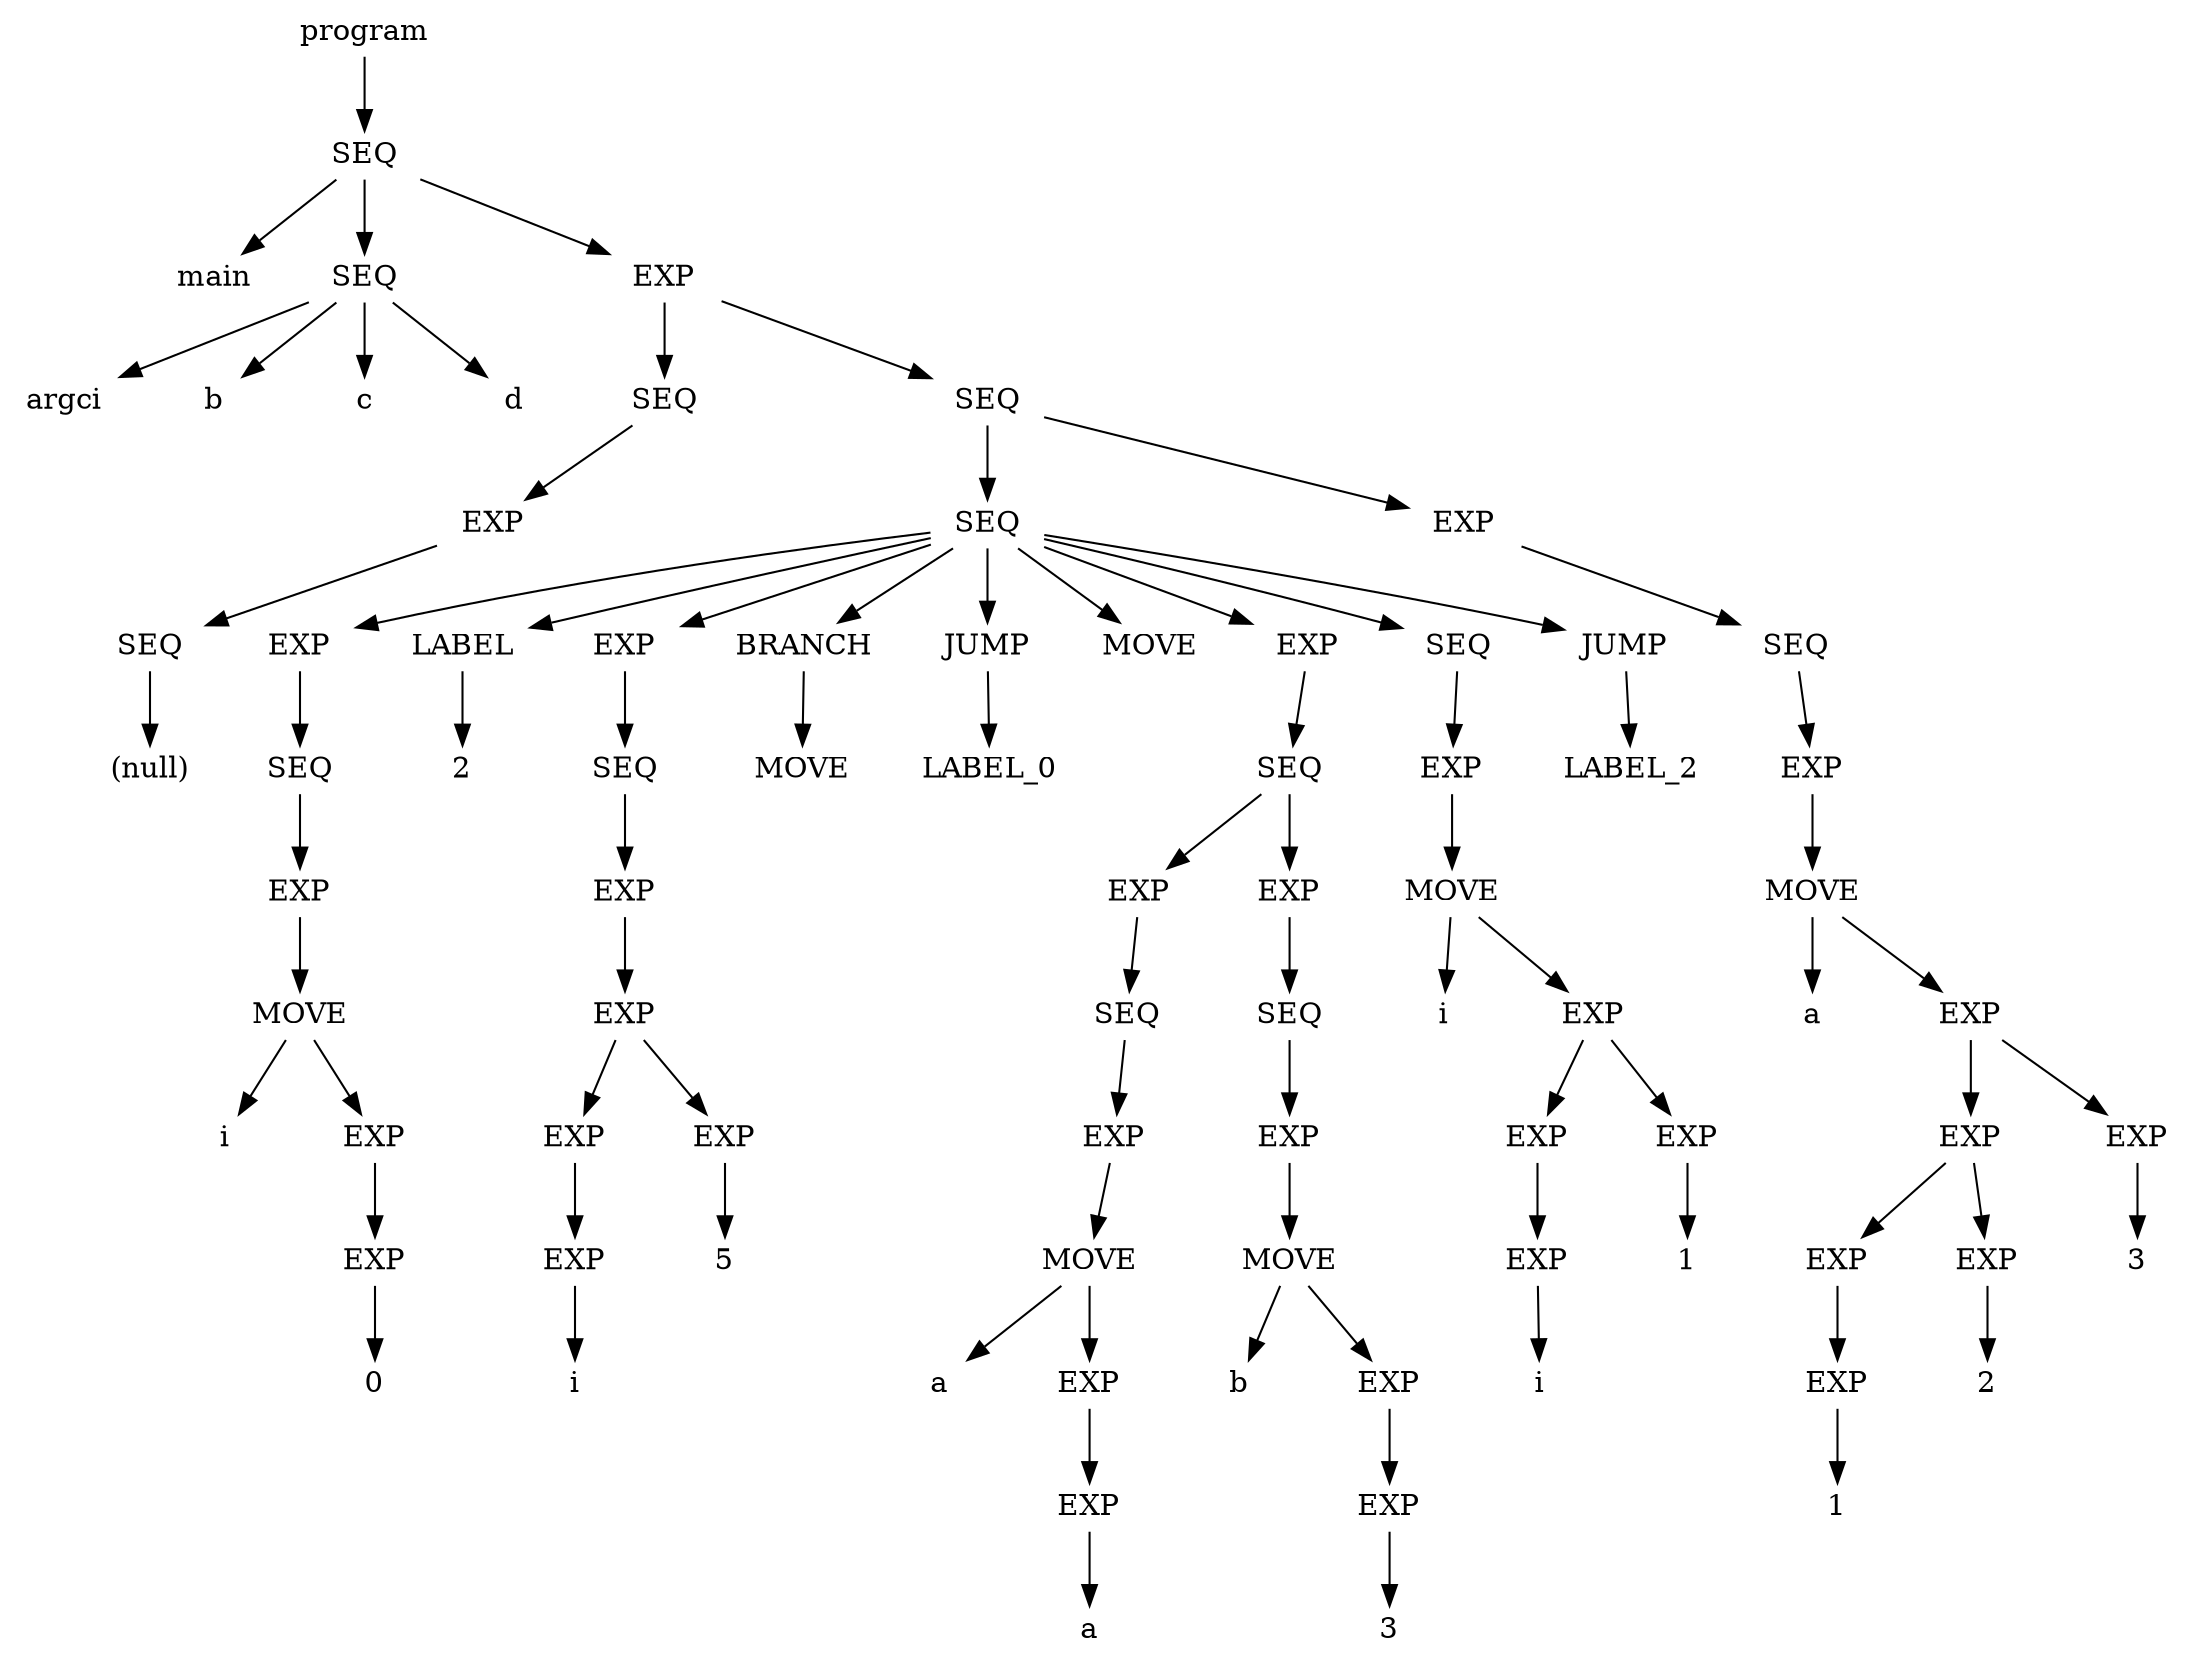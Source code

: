 digraph G{
	node0[shape=plaintext, label="program", height=.3];
	node1[shape=plaintext, label="SEQ", height=.3];
	node0->node1;
	node2[shape=plaintext, label="main", height=.3];
	node1->node2;
	node3[shape=plaintext, label="SEQ", height=.3];
	node1->node3;
	node4[shape=plaintext, label="argci", height=.3];
	node3->node4;
	node5[shape=plaintext, label="b", height=.3];
	node3->node5;
	node6[shape=plaintext, label="c", height=.3];
	node3->node6;
	node7[shape=plaintext, label="d", height=.3];
	node3->node7;
	node8[shape=plaintext, label="EXP", height=.3];
	node1->node8;
	node9[shape=plaintext, label="SEQ", height=.3];
	node8->node9;
	node10[shape=plaintext, label="EXP", height=.3];
	node9->node10;
	node11[shape=plaintext, label="SEQ", height=.3];
	node10->node11;
	node12[shape=plaintext, label="(null)", height=.3];
	node11->node12;
	node13[shape=plaintext, label="SEQ", height=.3];
	node8->node13;
	node14[shape=plaintext, label="SEQ", height=.3];
	node13->node14;
	node15[shape=plaintext, label="EXP", height=.3];
	node14->node15;
	node16[shape=plaintext, label="SEQ", height=.3];
	node15->node16;
	node17[shape=plaintext, label="EXP", height=.3];
	node16->node17;
	node18[shape=plaintext, label="MOVE", height=.3];
	node17->node18;
	node19[shape=plaintext, label="i", height=.3];
	node18->node19;
	node20[shape=plaintext, label="EXP", height=.3];
	node18->node20;
	node21[shape=plaintext, label="EXP", height=.3];
	node20->node21;
	node22[shape=plaintext, label="0", height=.3];
	node21->node22;
	node23[shape=plaintext, label="LABEL", height=.3];
	node24[shape=plaintext, label="2", height=.3];
	node14->node23;
	node23->node24;
	node25[shape=plaintext, label="EXP", height=.3];
	node14->node25;
	node26[shape=plaintext, label="SEQ", height=.3];
	node25->node26;
	node27[shape=plaintext, label="EXP", height=.3];
	node26->node27;
	node28[shape=plaintext, label="EXP", height=.3];
	node27->node28;
	node29[shape=plaintext, label="EXP", height=.3];
	node28->node29;
	node30[shape=plaintext, label="EXP", height=.3];
	node29->node30;
	node31[shape=plaintext, label="i", height=.3];
	node30->node31;
	node32[shape=plaintext, label="EXP", height=.3];
	node28->node32;
	node33[shape=plaintext, label="5", height=.3];
	node32->node33;
	node34[shape=plaintext, label="BRANCH", height=.3];
	node14->node34;
	node35[shape=plaintext, label="MOVE", height=.3];
	node34->node35;
	node36[shape=plaintext, label="JUMP", height=.3];
	node37[shape=plaintext, label="LABEL_0", height=.3];
	node14->node36;
	node36->node37;
	node38[shape=plaintext, label="MOVE", height=.3];
	node14->node38;
	node39[shape=plaintext, label="EXP", height=.3];
	node14->node39;
	node40[shape=plaintext, label="SEQ", height=.3];
	node39->node40;
	node41[shape=plaintext, label="EXP", height=.3];
	node40->node41;
	node42[shape=plaintext, label="SEQ", height=.3];
	node41->node42;
	node43[shape=plaintext, label="EXP", height=.3];
	node42->node43;
	node44[shape=plaintext, label="MOVE", height=.3];
	node43->node44;
	node45[shape=plaintext, label="a", height=.3];
	node44->node45;
	node46[shape=plaintext, label="EXP", height=.3];
	node44->node46;
	node47[shape=plaintext, label="EXP", height=.3];
	node46->node47;
	node48[shape=plaintext, label="a", height=.3];
	node47->node48;
	node49[shape=plaintext, label="EXP", height=.3];
	node40->node49;
	node50[shape=plaintext, label="SEQ", height=.3];
	node49->node50;
	node51[shape=plaintext, label="EXP", height=.3];
	node50->node51;
	node52[shape=plaintext, label="MOVE", height=.3];
	node51->node52;
	node53[shape=plaintext, label="b", height=.3];
	node52->node53;
	node54[shape=plaintext, label="EXP", height=.3];
	node52->node54;
	node55[shape=plaintext, label="EXP", height=.3];
	node54->node55;
	node56[shape=plaintext, label="3", height=.3];
	node55->node56;
	node57[shape=plaintext, label="SEQ", height=.3];
	node14->node57;
	node58[shape=plaintext, label="EXP", height=.3];
	node57->node58;
	node59[shape=plaintext, label="MOVE", height=.3];
	node58->node59;
	node60[shape=plaintext, label="i", height=.3];
	node59->node60;
	node61[shape=plaintext, label="EXP", height=.3];
	node59->node61;
	node62[shape=plaintext, label="EXP", height=.3];
	node61->node62;
	node63[shape=plaintext, label="EXP", height=.3];
	node62->node63;
	node64[shape=plaintext, label="i", height=.3];
	node63->node64;
	node65[shape=plaintext, label="EXP", height=.3];
	node61->node65;
	node66[shape=plaintext, label="1", height=.3];
	node65->node66;
	node67[shape=plaintext, label="JUMP", height=.3];
	node68[shape=plaintext, label="LABEL_2", height=.3];
	node14->node67;
	node67->node68;
	node69[shape=plaintext, label="EXP", height=.3];
	node13->node69;
	node70[shape=plaintext, label="SEQ", height=.3];
	node69->node70;
	node71[shape=plaintext, label="EXP", height=.3];
	node70->node71;
	node72[shape=plaintext, label="MOVE", height=.3];
	node71->node72;
	node73[shape=plaintext, label="a", height=.3];
	node72->node73;
	node74[shape=plaintext, label="EXP", height=.3];
	node72->node74;
	node75[shape=plaintext, label="EXP", height=.3];
	node74->node75;
	node76[shape=plaintext, label="EXP", height=.3];
	node75->node76;
	node77[shape=plaintext, label="EXP", height=.3];
	node76->node77;
	node78[shape=plaintext, label="1", height=.3];
	node77->node78;
	node79[shape=plaintext, label="EXP", height=.3];
	node75->node79;
	node80[shape=plaintext, label="2", height=.3];
	node79->node80;
	node81[shape=plaintext, label="EXP", height=.3];
	node74->node81;
	node82[shape=plaintext, label="3", height=.3];
	node81->node82;
}
